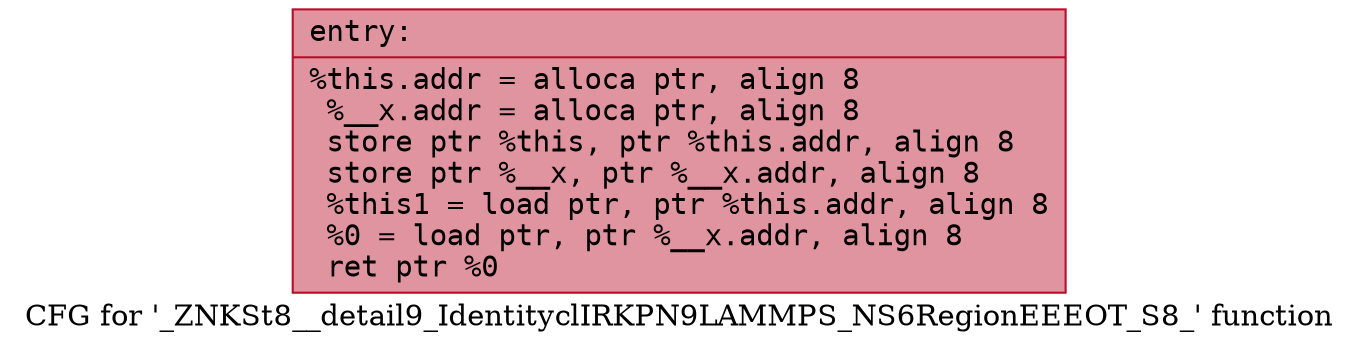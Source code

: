 digraph "CFG for '_ZNKSt8__detail9_IdentityclIRKPN9LAMMPS_NS6RegionEEEOT_S8_' function" {
	label="CFG for '_ZNKSt8__detail9_IdentityclIRKPN9LAMMPS_NS6RegionEEEOT_S8_' function";

	Node0x561837f33270 [shape=record,color="#b70d28ff", style=filled, fillcolor="#b70d2870" fontname="Courier",label="{entry:\l|  %this.addr = alloca ptr, align 8\l  %__x.addr = alloca ptr, align 8\l  store ptr %this, ptr %this.addr, align 8\l  store ptr %__x, ptr %__x.addr, align 8\l  %this1 = load ptr, ptr %this.addr, align 8\l  %0 = load ptr, ptr %__x.addr, align 8\l  ret ptr %0\l}"];
}
